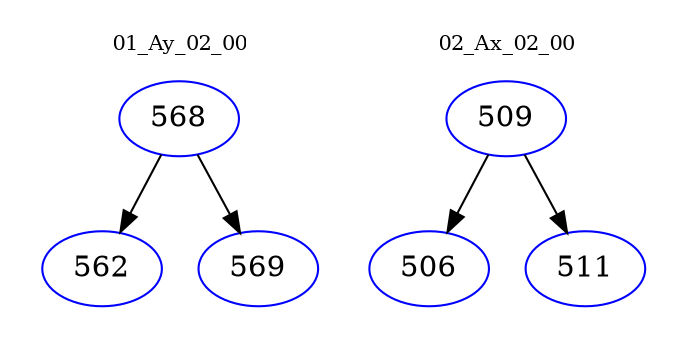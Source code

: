 digraph{
subgraph cluster_0 {
color = white
label = "01_Ay_02_00";
fontsize=10;
T0_568 [label="568", color="blue"]
T0_568 -> T0_562 [color="black"]
T0_562 [label="562", color="blue"]
T0_568 -> T0_569 [color="black"]
T0_569 [label="569", color="blue"]
}
subgraph cluster_1 {
color = white
label = "02_Ax_02_00";
fontsize=10;
T1_509 [label="509", color="blue"]
T1_509 -> T1_506 [color="black"]
T1_506 [label="506", color="blue"]
T1_509 -> T1_511 [color="black"]
T1_511 [label="511", color="blue"]
}
}
